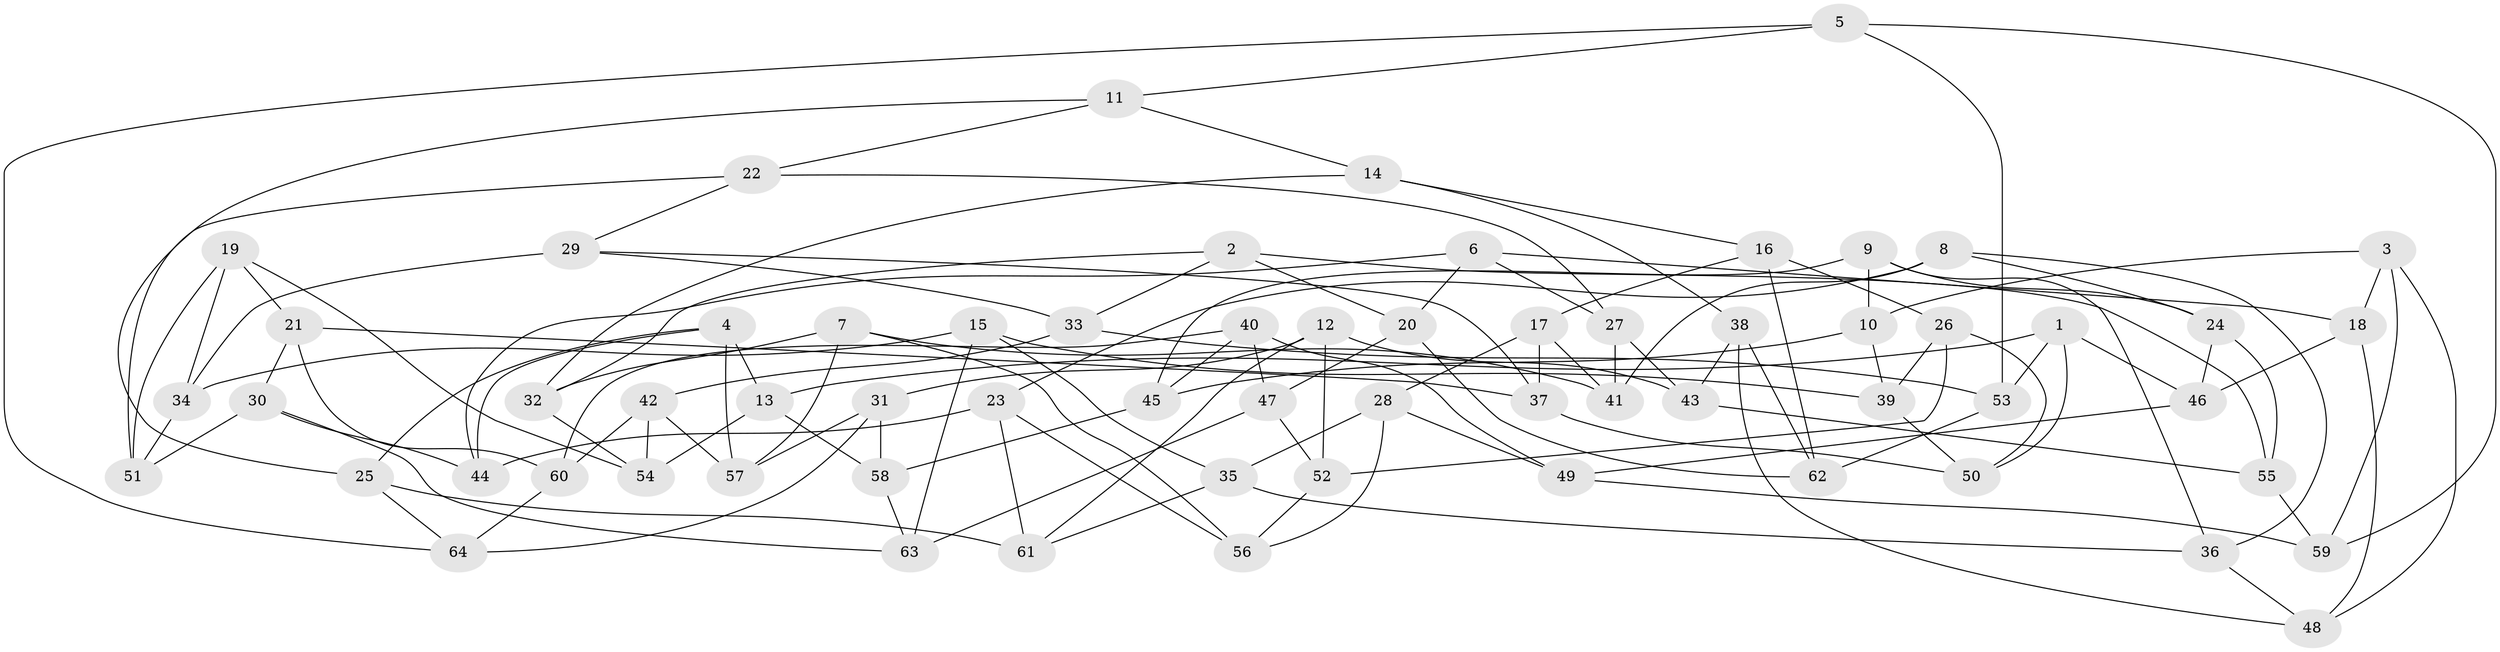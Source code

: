 // coarse degree distribution, {10: 0.0625, 7: 0.09375, 5: 0.03125, 4: 0.59375, 6: 0.03125, 3: 0.09375, 8: 0.0625, 11: 0.03125}
// Generated by graph-tools (version 1.1) at 2025/53/03/04/25 22:53:55]
// undirected, 64 vertices, 128 edges
graph export_dot {
  node [color=gray90,style=filled];
  1;
  2;
  3;
  4;
  5;
  6;
  7;
  8;
  9;
  10;
  11;
  12;
  13;
  14;
  15;
  16;
  17;
  18;
  19;
  20;
  21;
  22;
  23;
  24;
  25;
  26;
  27;
  28;
  29;
  30;
  31;
  32;
  33;
  34;
  35;
  36;
  37;
  38;
  39;
  40;
  41;
  42;
  43;
  44;
  45;
  46;
  47;
  48;
  49;
  50;
  51;
  52;
  53;
  54;
  55;
  56;
  57;
  58;
  59;
  60;
  61;
  62;
  63;
  64;
  1 -- 50;
  1 -- 53;
  1 -- 13;
  1 -- 46;
  2 -- 33;
  2 -- 20;
  2 -- 32;
  2 -- 55;
  3 -- 48;
  3 -- 18;
  3 -- 59;
  3 -- 10;
  4 -- 13;
  4 -- 25;
  4 -- 44;
  4 -- 57;
  5 -- 64;
  5 -- 53;
  5 -- 59;
  5 -- 11;
  6 -- 27;
  6 -- 44;
  6 -- 20;
  6 -- 18;
  7 -- 32;
  7 -- 57;
  7 -- 56;
  7 -- 41;
  8 -- 41;
  8 -- 23;
  8 -- 36;
  8 -- 24;
  9 -- 36;
  9 -- 24;
  9 -- 45;
  9 -- 10;
  10 -- 39;
  10 -- 45;
  11 -- 22;
  11 -- 14;
  11 -- 25;
  12 -- 61;
  12 -- 31;
  12 -- 52;
  12 -- 43;
  13 -- 58;
  13 -- 54;
  14 -- 32;
  14 -- 16;
  14 -- 38;
  15 -- 39;
  15 -- 35;
  15 -- 34;
  15 -- 63;
  16 -- 62;
  16 -- 17;
  16 -- 26;
  17 -- 37;
  17 -- 28;
  17 -- 41;
  18 -- 48;
  18 -- 46;
  19 -- 51;
  19 -- 21;
  19 -- 34;
  19 -- 54;
  20 -- 47;
  20 -- 62;
  21 -- 37;
  21 -- 60;
  21 -- 30;
  22 -- 51;
  22 -- 29;
  22 -- 27;
  23 -- 56;
  23 -- 61;
  23 -- 44;
  24 -- 55;
  24 -- 46;
  25 -- 64;
  25 -- 61;
  26 -- 50;
  26 -- 39;
  26 -- 52;
  27 -- 41;
  27 -- 43;
  28 -- 56;
  28 -- 49;
  28 -- 35;
  29 -- 37;
  29 -- 34;
  29 -- 33;
  30 -- 63;
  30 -- 51;
  30 -- 44;
  31 -- 64;
  31 -- 57;
  31 -- 58;
  32 -- 54;
  33 -- 42;
  33 -- 53;
  34 -- 51;
  35 -- 61;
  35 -- 36;
  36 -- 48;
  37 -- 50;
  38 -- 48;
  38 -- 43;
  38 -- 62;
  39 -- 50;
  40 -- 60;
  40 -- 49;
  40 -- 45;
  40 -- 47;
  42 -- 60;
  42 -- 54;
  42 -- 57;
  43 -- 55;
  45 -- 58;
  46 -- 49;
  47 -- 52;
  47 -- 63;
  49 -- 59;
  52 -- 56;
  53 -- 62;
  55 -- 59;
  58 -- 63;
  60 -- 64;
}
